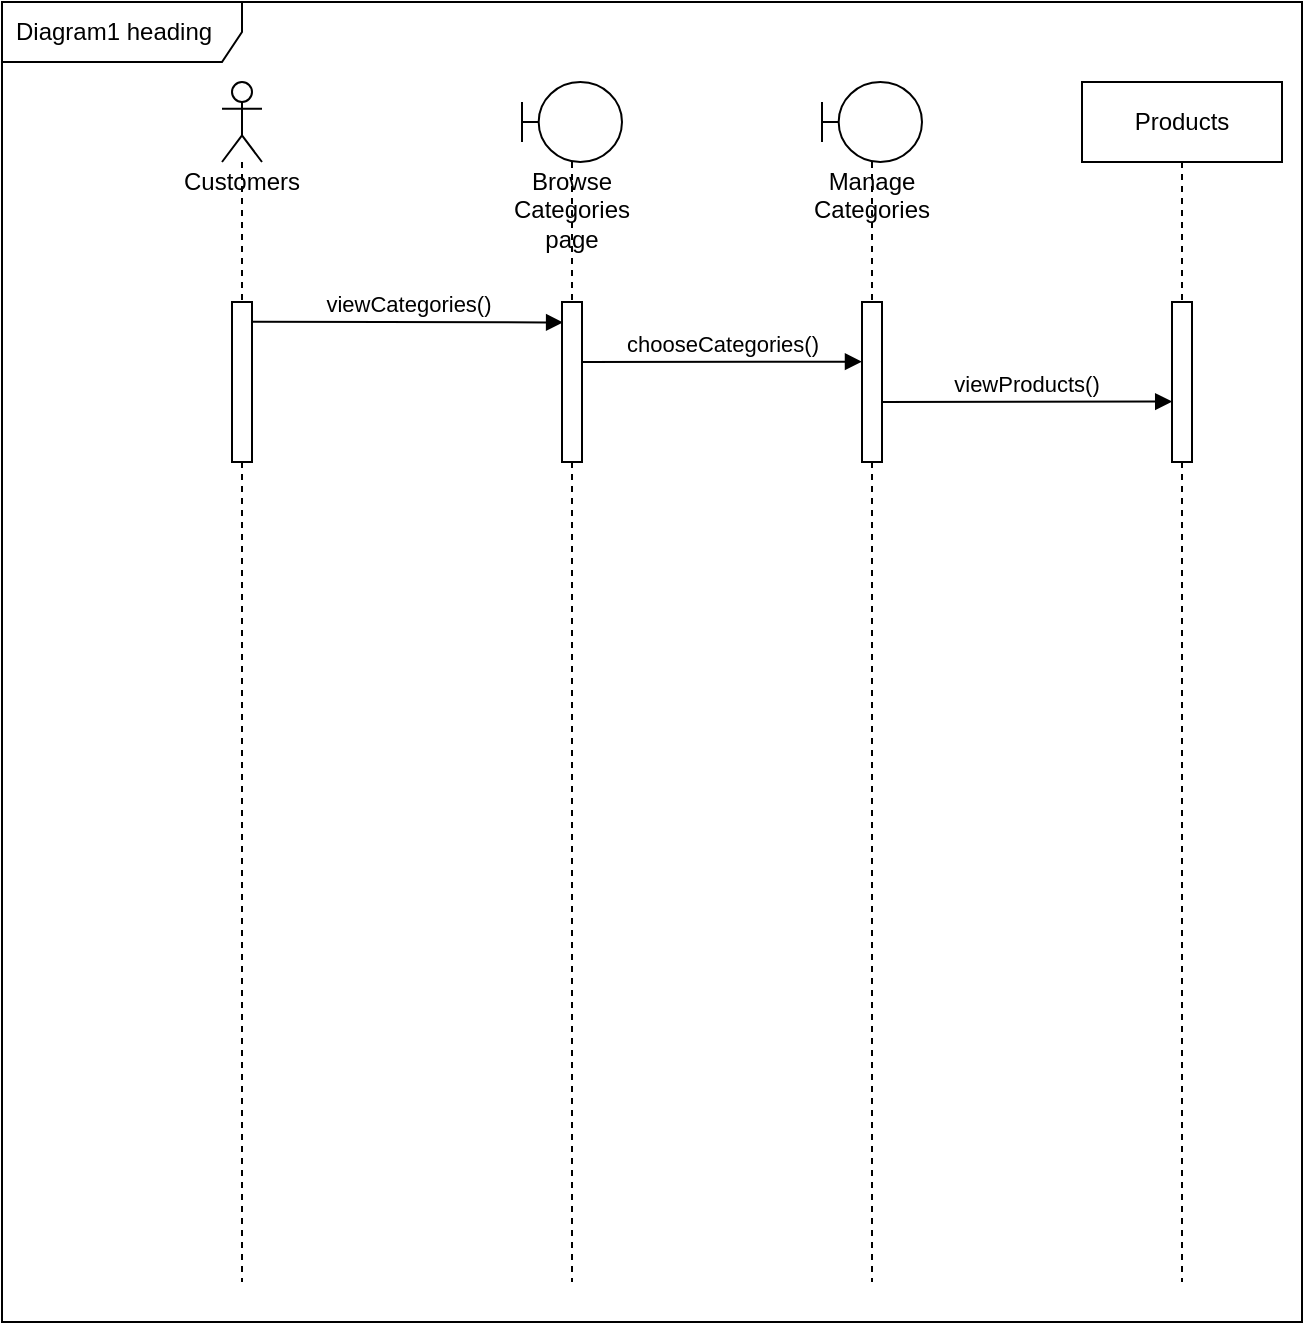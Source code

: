 <mxfile>
    <diagram id="Bk0QNRoDHK0OOyvdq0Nx" name="Page-1">
        <mxGraphModel dx="1160" dy="662" grid="1" gridSize="10" guides="1" tooltips="1" connect="1" arrows="1" fold="1" page="1" pageScale="1" pageWidth="850" pageHeight="1100" math="0" shadow="0">
            <root>
                <mxCell id="0"/>
                <mxCell id="1" parent="0"/>
                <mxCell id="2" value="Customers" style="shape=umlLifeline;participant=umlActor;perimeter=lifelinePerimeter;whiteSpace=wrap;html=1;container=1;collapsible=0;recursiveResize=0;verticalAlign=top;spacingTop=36;outlineConnect=0;" vertex="1" parent="1">
                    <mxGeometry x="110" y="80" width="20" height="600" as="geometry"/>
                </mxCell>
                <mxCell id="3" value="" style="html=1;points=[];perimeter=orthogonalPerimeter;" vertex="1" parent="2">
                    <mxGeometry x="5" y="110" width="10" height="80" as="geometry"/>
                </mxCell>
                <mxCell id="4" value="Browse Categories page" style="shape=umlLifeline;participant=umlBoundary;perimeter=lifelinePerimeter;whiteSpace=wrap;html=1;container=1;collapsible=0;recursiveResize=0;verticalAlign=top;spacingTop=36;outlineConnect=0;" vertex="1" parent="1">
                    <mxGeometry x="260" y="80" width="50" height="600" as="geometry"/>
                </mxCell>
                <mxCell id="5" value="" style="html=1;points=[];perimeter=orthogonalPerimeter;" vertex="1" parent="4">
                    <mxGeometry x="20" y="110" width="10" height="80" as="geometry"/>
                </mxCell>
                <mxCell id="9" value="chooseCategories()" style="html=1;verticalAlign=bottom;endArrow=block;entryX=0;entryY=0.373;entryDx=0;entryDy=0;entryPerimeter=0;" edge="1" parent="4" target="8">
                    <mxGeometry width="80" relative="1" as="geometry">
                        <mxPoint x="30" y="140" as="sourcePoint"/>
                        <mxPoint x="110" y="140" as="targetPoint"/>
                    </mxGeometry>
                </mxCell>
                <mxCell id="6" value="viewCategories()" style="html=1;verticalAlign=bottom;endArrow=block;entryX=0.056;entryY=0.128;entryDx=0;entryDy=0;entryPerimeter=0;exitX=0.972;exitY=0.123;exitDx=0;exitDy=0;exitPerimeter=0;" edge="1" parent="1" source="3" target="5">
                    <mxGeometry width="80" relative="1" as="geometry">
                        <mxPoint x="130" y="200" as="sourcePoint"/>
                        <mxPoint x="210" y="200" as="targetPoint"/>
                    </mxGeometry>
                </mxCell>
                <mxCell id="7" value="Manage Categories" style="shape=umlLifeline;participant=umlBoundary;perimeter=lifelinePerimeter;whiteSpace=wrap;html=1;container=1;collapsible=0;recursiveResize=0;verticalAlign=top;spacingTop=36;outlineConnect=0;" vertex="1" parent="1">
                    <mxGeometry x="410" y="80" width="50" height="600" as="geometry"/>
                </mxCell>
                <mxCell id="8" value="" style="html=1;points=[];perimeter=orthogonalPerimeter;" vertex="1" parent="7">
                    <mxGeometry x="20" y="110" width="10" height="80" as="geometry"/>
                </mxCell>
                <mxCell id="11" value="viewProducts()" style="html=1;verticalAlign=bottom;endArrow=block;entryX=0.011;entryY=0.622;entryDx=0;entryDy=0;entryPerimeter=0;" edge="1" parent="7" target="12">
                    <mxGeometry width="80" relative="1" as="geometry">
                        <mxPoint x="30" y="160" as="sourcePoint"/>
                        <mxPoint x="110" y="160" as="targetPoint"/>
                    </mxGeometry>
                </mxCell>
                <mxCell id="10" value="Products" style="shape=umlLifeline;perimeter=lifelinePerimeter;whiteSpace=wrap;html=1;container=1;collapsible=0;recursiveResize=0;outlineConnect=0;" vertex="1" parent="1">
                    <mxGeometry x="540" y="80" width="100" height="600" as="geometry"/>
                </mxCell>
                <mxCell id="12" value="" style="html=1;points=[];perimeter=orthogonalPerimeter;" vertex="1" parent="10">
                    <mxGeometry x="45" y="110" width="10" height="80" as="geometry"/>
                </mxCell>
                <mxCell id="13" value="Diagram1 heading" style="shape=umlFrame;whiteSpace=wrap;html=1;width=120;height=30;boundedLbl=1;verticalAlign=middle;align=left;spacingLeft=5;" vertex="1" parent="1">
                    <mxGeometry y="40" width="650" height="660" as="geometry"/>
                </mxCell>
            </root>
        </mxGraphModel>
    </diagram>
</mxfile>